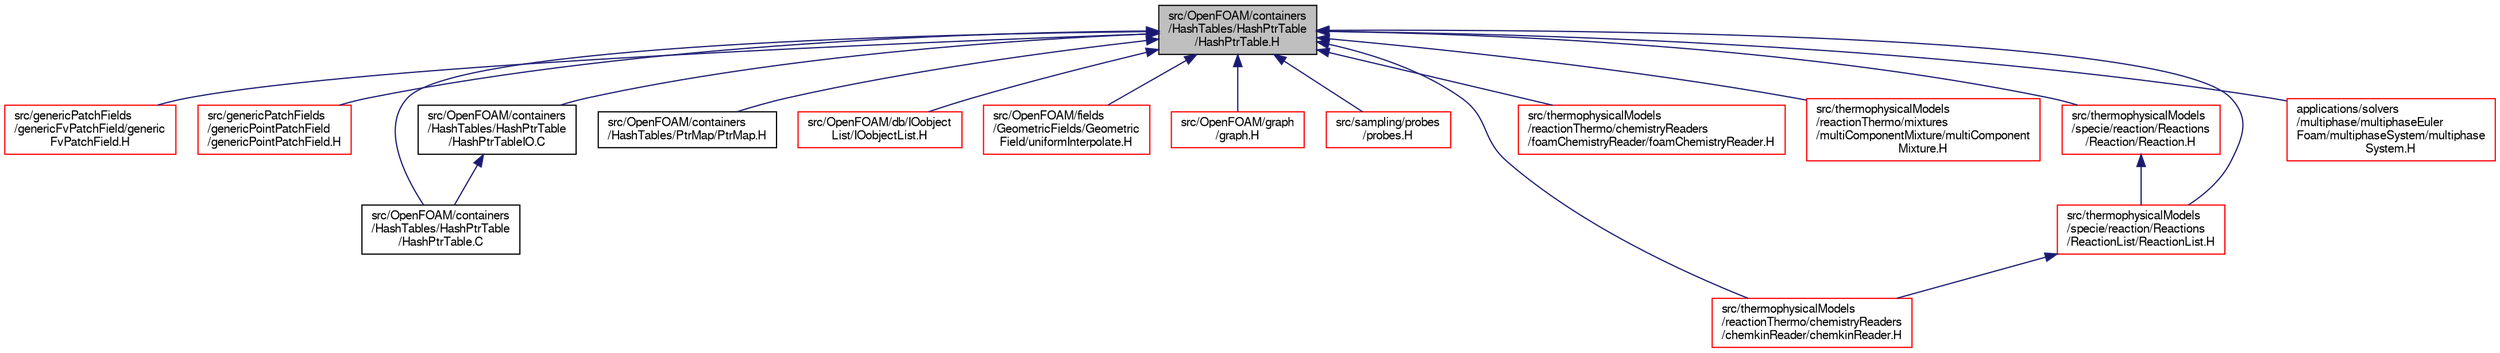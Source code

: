 digraph "src/OpenFOAM/containers/HashTables/HashPtrTable/HashPtrTable.H"
{
  bgcolor="transparent";
  edge [fontname="FreeSans",fontsize="10",labelfontname="FreeSans",labelfontsize="10"];
  node [fontname="FreeSans",fontsize="10",shape=record];
  Node46 [label="src/OpenFOAM/containers\l/HashTables/HashPtrTable\l/HashPtrTable.H",height=0.2,width=0.4,color="black", fillcolor="grey75", style="filled", fontcolor="black"];
  Node46 -> Node47 [dir="back",color="midnightblue",fontsize="10",style="solid",fontname="FreeSans"];
  Node47 [label="src/genericPatchFields\l/genericFvPatchField/generic\lFvPatchField.H",height=0.2,width=0.4,color="red",URL="$a04823.html"];
  Node46 -> Node51 [dir="back",color="midnightblue",fontsize="10",style="solid",fontname="FreeSans"];
  Node51 [label="src/genericPatchFields\l/genericPointPatchField\l/genericPointPatchField.H",height=0.2,width=0.4,color="red",URL="$a04835.html"];
  Node46 -> Node55 [dir="back",color="midnightblue",fontsize="10",style="solid",fontname="FreeSans"];
  Node55 [label="src/OpenFOAM/containers\l/HashTables/HashPtrTable\l/HashPtrTable.C",height=0.2,width=0.4,color="black",URL="$a08459.html"];
  Node46 -> Node56 [dir="back",color="midnightblue",fontsize="10",style="solid",fontname="FreeSans"];
  Node56 [label="src/OpenFOAM/containers\l/HashTables/HashPtrTable\l/HashPtrTableIO.C",height=0.2,width=0.4,color="black",URL="$a08465.html"];
  Node56 -> Node55 [dir="back",color="midnightblue",fontsize="10",style="solid",fontname="FreeSans"];
  Node46 -> Node57 [dir="back",color="midnightblue",fontsize="10",style="solid",fontname="FreeSans"];
  Node57 [label="src/OpenFOAM/containers\l/HashTables/PtrMap/PtrMap.H",height=0.2,width=0.4,color="black",URL="$a08492.html"];
  Node46 -> Node58 [dir="back",color="midnightblue",fontsize="10",style="solid",fontname="FreeSans"];
  Node58 [label="src/OpenFOAM/db/IOobject\lList/IOobjectList.H",height=0.2,width=0.4,color="red",URL="$a09005.html"];
  Node46 -> Node94 [dir="back",color="midnightblue",fontsize="10",style="solid",fontname="FreeSans"];
  Node94 [label="src/OpenFOAM/fields\l/GeometricFields/Geometric\lField/uniformInterpolate.H",height=0.2,width=0.4,color="red",URL="$a09839.html"];
  Node46 -> Node96 [dir="back",color="midnightblue",fontsize="10",style="solid",fontname="FreeSans"];
  Node96 [label="src/OpenFOAM/graph\l/graph.H",height=0.2,width=0.4,color="red",URL="$a10298.html"];
  Node46 -> Node117 [dir="back",color="midnightblue",fontsize="10",style="solid",fontname="FreeSans"];
  Node117 [label="src/sampling/probes\l/probes.H",height=0.2,width=0.4,color="red",URL="$a14585.html"];
  Node46 -> Node126 [dir="back",color="midnightblue",fontsize="10",style="solid",fontname="FreeSans"];
  Node126 [label="src/thermophysicalModels\l/reactionThermo/chemistryReaders\l/chemkinReader/chemkinReader.H",height=0.2,width=0.4,color="red",URL="$a16124.html"];
  Node46 -> Node129 [dir="back",color="midnightblue",fontsize="10",style="solid",fontname="FreeSans"];
  Node129 [label="src/thermophysicalModels\l/reactionThermo/chemistryReaders\l/foamChemistryReader/foamChemistryReader.H",height=0.2,width=0.4,color="red",URL="$a16130.html"];
  Node46 -> Node132 [dir="back",color="midnightblue",fontsize="10",style="solid",fontname="FreeSans"];
  Node132 [label="src/thermophysicalModels\l/reactionThermo/mixtures\l/multiComponentMixture/multiComponent\lMixture.H",height=0.2,width=0.4,color="red",URL="$a16187.html"];
  Node46 -> Node159 [dir="back",color="midnightblue",fontsize="10",style="solid",fontname="FreeSans"];
  Node159 [label="src/thermophysicalModels\l/specie/reaction/Reactions\l/Reaction/Reaction.H",height=0.2,width=0.4,color="red",URL="$a16568.html"];
  Node159 -> Node197 [dir="back",color="midnightblue",fontsize="10",style="solid",fontname="FreeSans"];
  Node197 [label="src/thermophysicalModels\l/specie/reaction/Reactions\l/ReactionList/ReactionList.H",height=0.2,width=0.4,color="red",URL="$a16577.html"];
  Node197 -> Node126 [dir="back",color="midnightblue",fontsize="10",style="solid",fontname="FreeSans"];
  Node46 -> Node197 [dir="back",color="midnightblue",fontsize="10",style="solid",fontname="FreeSans"];
  Node46 -> Node201 [dir="back",color="midnightblue",fontsize="10",style="solid",fontname="FreeSans"];
  Node201 [label="applications/solvers\l/multiphase/multiphaseEuler\lFoam/multiphaseSystem/multiphase\lSystem.H",height=0.2,width=0.4,color="red",URL="$a20540.html"];
}
